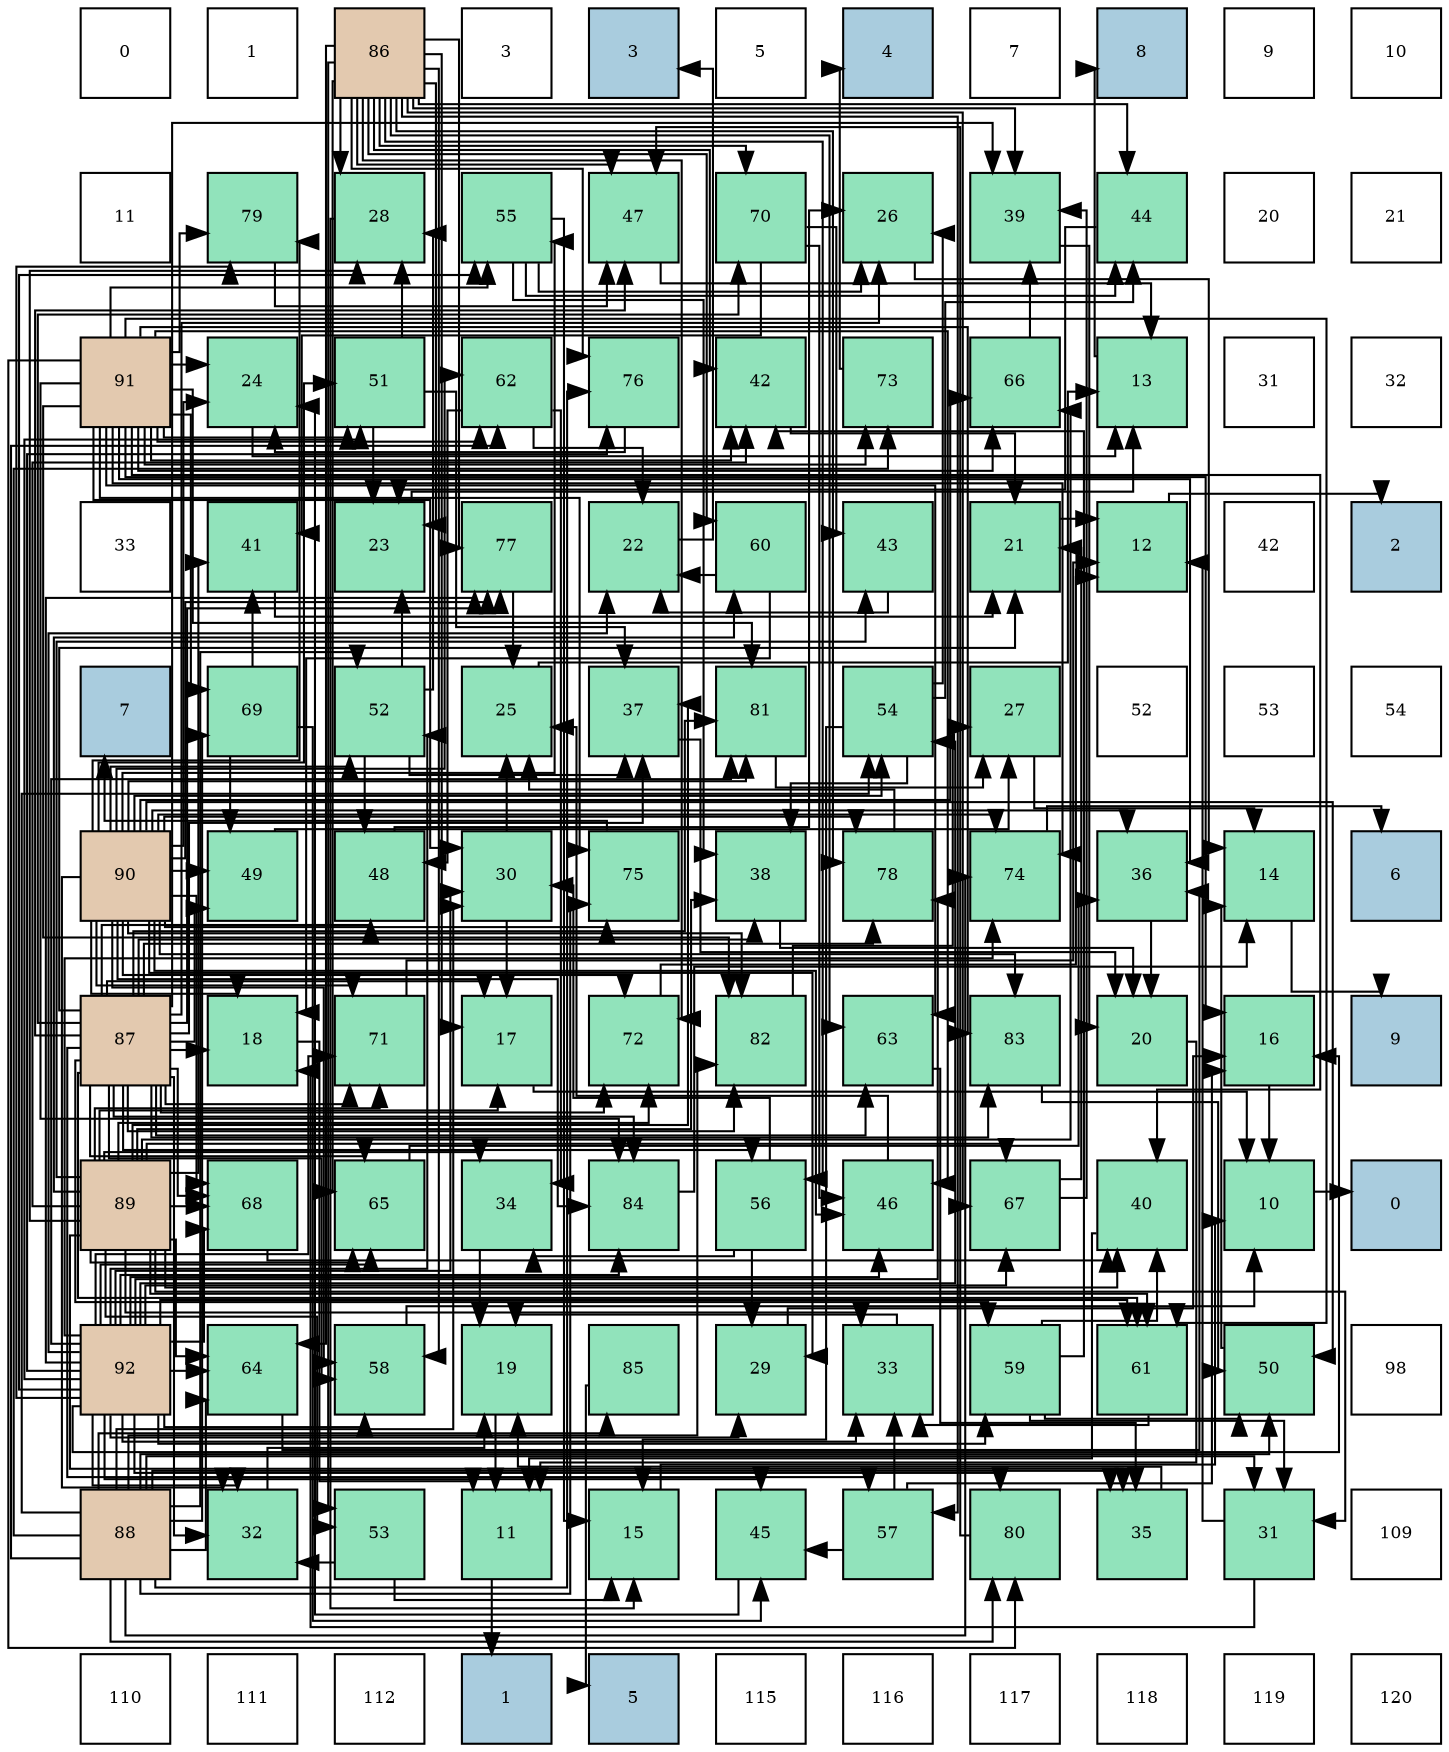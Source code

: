digraph layout{
 rankdir=TB;
 splines=ortho;
 node [style=filled shape=square fixedsize=true width=0.6];
0[label="0", fontsize=8, fillcolor="#ffffff"];
1[label="1", fontsize=8, fillcolor="#ffffff"];
2[label="86", fontsize=8, fillcolor="#e3c9af"];
3[label="3", fontsize=8, fillcolor="#ffffff"];
4[label="3", fontsize=8, fillcolor="#a9ccde"];
5[label="5", fontsize=8, fillcolor="#ffffff"];
6[label="4", fontsize=8, fillcolor="#a9ccde"];
7[label="7", fontsize=8, fillcolor="#ffffff"];
8[label="8", fontsize=8, fillcolor="#a9ccde"];
9[label="9", fontsize=8, fillcolor="#ffffff"];
10[label="10", fontsize=8, fillcolor="#ffffff"];
11[label="11", fontsize=8, fillcolor="#ffffff"];
12[label="79", fontsize=8, fillcolor="#91e3bb"];
13[label="28", fontsize=8, fillcolor="#91e3bb"];
14[label="55", fontsize=8, fillcolor="#91e3bb"];
15[label="47", fontsize=8, fillcolor="#91e3bb"];
16[label="70", fontsize=8, fillcolor="#91e3bb"];
17[label="26", fontsize=8, fillcolor="#91e3bb"];
18[label="39", fontsize=8, fillcolor="#91e3bb"];
19[label="44", fontsize=8, fillcolor="#91e3bb"];
20[label="20", fontsize=8, fillcolor="#ffffff"];
21[label="21", fontsize=8, fillcolor="#ffffff"];
22[label="91", fontsize=8, fillcolor="#e3c9af"];
23[label="24", fontsize=8, fillcolor="#91e3bb"];
24[label="51", fontsize=8, fillcolor="#91e3bb"];
25[label="62", fontsize=8, fillcolor="#91e3bb"];
26[label="76", fontsize=8, fillcolor="#91e3bb"];
27[label="42", fontsize=8, fillcolor="#91e3bb"];
28[label="73", fontsize=8, fillcolor="#91e3bb"];
29[label="66", fontsize=8, fillcolor="#91e3bb"];
30[label="13", fontsize=8, fillcolor="#91e3bb"];
31[label="31", fontsize=8, fillcolor="#ffffff"];
32[label="32", fontsize=8, fillcolor="#ffffff"];
33[label="33", fontsize=8, fillcolor="#ffffff"];
34[label="41", fontsize=8, fillcolor="#91e3bb"];
35[label="23", fontsize=8, fillcolor="#91e3bb"];
36[label="77", fontsize=8, fillcolor="#91e3bb"];
37[label="22", fontsize=8, fillcolor="#91e3bb"];
38[label="60", fontsize=8, fillcolor="#91e3bb"];
39[label="43", fontsize=8, fillcolor="#91e3bb"];
40[label="21", fontsize=8, fillcolor="#91e3bb"];
41[label="12", fontsize=8, fillcolor="#91e3bb"];
42[label="42", fontsize=8, fillcolor="#ffffff"];
43[label="2", fontsize=8, fillcolor="#a9ccde"];
44[label="7", fontsize=8, fillcolor="#a9ccde"];
45[label="69", fontsize=8, fillcolor="#91e3bb"];
46[label="52", fontsize=8, fillcolor="#91e3bb"];
47[label="25", fontsize=8, fillcolor="#91e3bb"];
48[label="37", fontsize=8, fillcolor="#91e3bb"];
49[label="81", fontsize=8, fillcolor="#91e3bb"];
50[label="54", fontsize=8, fillcolor="#91e3bb"];
51[label="27", fontsize=8, fillcolor="#91e3bb"];
52[label="52", fontsize=8, fillcolor="#ffffff"];
53[label="53", fontsize=8, fillcolor="#ffffff"];
54[label="54", fontsize=8, fillcolor="#ffffff"];
55[label="90", fontsize=8, fillcolor="#e3c9af"];
56[label="49", fontsize=8, fillcolor="#91e3bb"];
57[label="48", fontsize=8, fillcolor="#91e3bb"];
58[label="30", fontsize=8, fillcolor="#91e3bb"];
59[label="75", fontsize=8, fillcolor="#91e3bb"];
60[label="38", fontsize=8, fillcolor="#91e3bb"];
61[label="78", fontsize=8, fillcolor="#91e3bb"];
62[label="74", fontsize=8, fillcolor="#91e3bb"];
63[label="36", fontsize=8, fillcolor="#91e3bb"];
64[label="14", fontsize=8, fillcolor="#91e3bb"];
65[label="6", fontsize=8, fillcolor="#a9ccde"];
66[label="87", fontsize=8, fillcolor="#e3c9af"];
67[label="18", fontsize=8, fillcolor="#91e3bb"];
68[label="71", fontsize=8, fillcolor="#91e3bb"];
69[label="17", fontsize=8, fillcolor="#91e3bb"];
70[label="72", fontsize=8, fillcolor="#91e3bb"];
71[label="82", fontsize=8, fillcolor="#91e3bb"];
72[label="63", fontsize=8, fillcolor="#91e3bb"];
73[label="83", fontsize=8, fillcolor="#91e3bb"];
74[label="20", fontsize=8, fillcolor="#91e3bb"];
75[label="16", fontsize=8, fillcolor="#91e3bb"];
76[label="9", fontsize=8, fillcolor="#a9ccde"];
77[label="89", fontsize=8, fillcolor="#e3c9af"];
78[label="68", fontsize=8, fillcolor="#91e3bb"];
79[label="65", fontsize=8, fillcolor="#91e3bb"];
80[label="34", fontsize=8, fillcolor="#91e3bb"];
81[label="84", fontsize=8, fillcolor="#91e3bb"];
82[label="56", fontsize=8, fillcolor="#91e3bb"];
83[label="46", fontsize=8, fillcolor="#91e3bb"];
84[label="67", fontsize=8, fillcolor="#91e3bb"];
85[label="40", fontsize=8, fillcolor="#91e3bb"];
86[label="10", fontsize=8, fillcolor="#91e3bb"];
87[label="0", fontsize=8, fillcolor="#a9ccde"];
88[label="92", fontsize=8, fillcolor="#e3c9af"];
89[label="64", fontsize=8, fillcolor="#91e3bb"];
90[label="58", fontsize=8, fillcolor="#91e3bb"];
91[label="19", fontsize=8, fillcolor="#91e3bb"];
92[label="85", fontsize=8, fillcolor="#91e3bb"];
93[label="29", fontsize=8, fillcolor="#91e3bb"];
94[label="33", fontsize=8, fillcolor="#91e3bb"];
95[label="59", fontsize=8, fillcolor="#91e3bb"];
96[label="61", fontsize=8, fillcolor="#91e3bb"];
97[label="50", fontsize=8, fillcolor="#91e3bb"];
98[label="98", fontsize=8, fillcolor="#ffffff"];
99[label="88", fontsize=8, fillcolor="#e3c9af"];
100[label="32", fontsize=8, fillcolor="#91e3bb"];
101[label="53", fontsize=8, fillcolor="#91e3bb"];
102[label="11", fontsize=8, fillcolor="#91e3bb"];
103[label="15", fontsize=8, fillcolor="#91e3bb"];
104[label="45", fontsize=8, fillcolor="#91e3bb"];
105[label="57", fontsize=8, fillcolor="#91e3bb"];
106[label="80", fontsize=8, fillcolor="#91e3bb"];
107[label="35", fontsize=8, fillcolor="#91e3bb"];
108[label="31", fontsize=8, fillcolor="#91e3bb"];
109[label="109", fontsize=8, fillcolor="#ffffff"];
110[label="110", fontsize=8, fillcolor="#ffffff"];
111[label="111", fontsize=8, fillcolor="#ffffff"];
112[label="112", fontsize=8, fillcolor="#ffffff"];
113[label="1", fontsize=8, fillcolor="#a9ccde"];
114[label="5", fontsize=8, fillcolor="#a9ccde"];
115[label="115", fontsize=8, fillcolor="#ffffff"];
116[label="116", fontsize=8, fillcolor="#ffffff"];
117[label="117", fontsize=8, fillcolor="#ffffff"];
118[label="118", fontsize=8, fillcolor="#ffffff"];
119[label="119", fontsize=8, fillcolor="#ffffff"];
120[label="120", fontsize=8, fillcolor="#ffffff"];
edge [constraint=false, style=vis];86 -> 87;
102 -> 113;
41 -> 43;
30 -> 8;
64 -> 76;
103 -> 86;
75 -> 86;
69 -> 86;
67 -> 102;
91 -> 102;
74 -> 102;
40 -> 41;
37 -> 4;
35 -> 30;
23 -> 30;
47 -> 30;
17 -> 64;
51 -> 64;
13 -> 103;
93 -> 75;
58 -> 69;
58 -> 47;
108 -> 41;
108 -> 67;
100 -> 91;
94 -> 91;
80 -> 91;
107 -> 91;
63 -> 74;
48 -> 74;
60 -> 74;
18 -> 74;
85 -> 102;
34 -> 40;
27 -> 40;
39 -> 37;
19 -> 35;
104 -> 23;
83 -> 47;
15 -> 30;
57 -> 17;
56 -> 51;
97 -> 64;
24 -> 35;
24 -> 13;
24 -> 48;
46 -> 35;
46 -> 13;
46 -> 48;
46 -> 57;
101 -> 103;
101 -> 100;
50 -> 103;
50 -> 17;
50 -> 60;
50 -> 19;
14 -> 103;
14 -> 17;
14 -> 60;
14 -> 19;
82 -> 93;
82 -> 58;
82 -> 80;
105 -> 75;
105 -> 94;
105 -> 104;
90 -> 86;
95 -> 108;
95 -> 85;
95 -> 27;
95 -> 97;
38 -> 67;
38 -> 37;
96 -> 94;
25 -> 37;
25 -> 80;
25 -> 57;
72 -> 107;
89 -> 63;
79 -> 63;
29 -> 18;
84 -> 40;
84 -> 18;
78 -> 85;
45 -> 34;
45 -> 104;
45 -> 56;
16 -> 34;
16 -> 39;
16 -> 83;
68 -> 41;
70 -> 41;
28 -> 6;
62 -> 65;
59 -> 44;
26 -> 23;
36 -> 47;
61 -> 47;
12 -> 15;
106 -> 15;
49 -> 51;
71 -> 51;
73 -> 97;
81 -> 64;
92 -> 114;
2 -> 69;
2 -> 35;
2 -> 13;
2 -> 18;
2 -> 27;
2 -> 19;
2 -> 15;
2 -> 101;
2 -> 82;
2 -> 105;
2 -> 90;
2 -> 38;
2 -> 72;
2 -> 89;
2 -> 79;
2 -> 84;
2 -> 16;
2 -> 70;
2 -> 26;
2 -> 36;
2 -> 61;
66 -> 69;
66 -> 67;
66 -> 40;
66 -> 17;
66 -> 100;
66 -> 48;
66 -> 60;
66 -> 18;
66 -> 15;
66 -> 57;
66 -> 56;
66 -> 82;
66 -> 105;
66 -> 90;
66 -> 95;
66 -> 96;
66 -> 72;
66 -> 79;
66 -> 78;
66 -> 16;
66 -> 68;
66 -> 70;
66 -> 36;
66 -> 61;
66 -> 49;
66 -> 71;
66 -> 73;
66 -> 81;
99 -> 58;
99 -> 108;
99 -> 107;
99 -> 97;
99 -> 46;
99 -> 50;
99 -> 25;
99 -> 89;
99 -> 45;
99 -> 28;
99 -> 62;
99 -> 59;
99 -> 26;
99 -> 106;
99 -> 71;
99 -> 92;
77 -> 69;
77 -> 13;
77 -> 108;
77 -> 94;
77 -> 80;
77 -> 107;
77 -> 48;
77 -> 60;
77 -> 85;
77 -> 34;
77 -> 27;
77 -> 39;
77 -> 101;
77 -> 38;
77 -> 96;
77 -> 89;
77 -> 79;
77 -> 29;
77 -> 84;
77 -> 78;
77 -> 68;
77 -> 70;
55 -> 67;
55 -> 23;
55 -> 93;
55 -> 100;
55 -> 63;
55 -> 83;
55 -> 56;
55 -> 97;
55 -> 24;
55 -> 46;
55 -> 50;
55 -> 14;
55 -> 90;
55 -> 25;
55 -> 29;
55 -> 78;
55 -> 68;
55 -> 70;
55 -> 62;
55 -> 59;
55 -> 36;
55 -> 61;
55 -> 12;
55 -> 49;
55 -> 71;
55 -> 73;
55 -> 81;
22 -> 75;
22 -> 23;
22 -> 58;
22 -> 63;
22 -> 85;
22 -> 27;
22 -> 83;
22 -> 24;
22 -> 14;
22 -> 96;
22 -> 25;
22 -> 72;
22 -> 29;
22 -> 45;
22 -> 28;
22 -> 62;
22 -> 59;
22 -> 12;
22 -> 106;
22 -> 49;
22 -> 71;
22 -> 73;
22 -> 81;
88 -> 75;
88 -> 37;
88 -> 93;
88 -> 58;
88 -> 100;
88 -> 94;
88 -> 104;
88 -> 83;
88 -> 24;
88 -> 46;
88 -> 50;
88 -> 14;
88 -> 90;
88 -> 95;
88 -> 96;
88 -> 89;
88 -> 79;
88 -> 84;
88 -> 78;
88 -> 68;
88 -> 62;
88 -> 26;
88 -> 36;
88 -> 61;
88 -> 12;
88 -> 106;
88 -> 49;
88 -> 81;
edge [constraint=true, style=invis];
0 -> 11 -> 22 -> 33 -> 44 -> 55 -> 66 -> 77 -> 88 -> 99 -> 110;
1 -> 12 -> 23 -> 34 -> 45 -> 56 -> 67 -> 78 -> 89 -> 100 -> 111;
2 -> 13 -> 24 -> 35 -> 46 -> 57 -> 68 -> 79 -> 90 -> 101 -> 112;
3 -> 14 -> 25 -> 36 -> 47 -> 58 -> 69 -> 80 -> 91 -> 102 -> 113;
4 -> 15 -> 26 -> 37 -> 48 -> 59 -> 70 -> 81 -> 92 -> 103 -> 114;
5 -> 16 -> 27 -> 38 -> 49 -> 60 -> 71 -> 82 -> 93 -> 104 -> 115;
6 -> 17 -> 28 -> 39 -> 50 -> 61 -> 72 -> 83 -> 94 -> 105 -> 116;
7 -> 18 -> 29 -> 40 -> 51 -> 62 -> 73 -> 84 -> 95 -> 106 -> 117;
8 -> 19 -> 30 -> 41 -> 52 -> 63 -> 74 -> 85 -> 96 -> 107 -> 118;
9 -> 20 -> 31 -> 42 -> 53 -> 64 -> 75 -> 86 -> 97 -> 108 -> 119;
10 -> 21 -> 32 -> 43 -> 54 -> 65 -> 76 -> 87 -> 98 -> 109 -> 120;
rank = same {0 -> 1 -> 2 -> 3 -> 4 -> 5 -> 6 -> 7 -> 8 -> 9 -> 10};
rank = same {11 -> 12 -> 13 -> 14 -> 15 -> 16 -> 17 -> 18 -> 19 -> 20 -> 21};
rank = same {22 -> 23 -> 24 -> 25 -> 26 -> 27 -> 28 -> 29 -> 30 -> 31 -> 32};
rank = same {33 -> 34 -> 35 -> 36 -> 37 -> 38 -> 39 -> 40 -> 41 -> 42 -> 43};
rank = same {44 -> 45 -> 46 -> 47 -> 48 -> 49 -> 50 -> 51 -> 52 -> 53 -> 54};
rank = same {55 -> 56 -> 57 -> 58 -> 59 -> 60 -> 61 -> 62 -> 63 -> 64 -> 65};
rank = same {66 -> 67 -> 68 -> 69 -> 70 -> 71 -> 72 -> 73 -> 74 -> 75 -> 76};
rank = same {77 -> 78 -> 79 -> 80 -> 81 -> 82 -> 83 -> 84 -> 85 -> 86 -> 87};
rank = same {88 -> 89 -> 90 -> 91 -> 92 -> 93 -> 94 -> 95 -> 96 -> 97 -> 98};
rank = same {99 -> 100 -> 101 -> 102 -> 103 -> 104 -> 105 -> 106 -> 107 -> 108 -> 109};
rank = same {110 -> 111 -> 112 -> 113 -> 114 -> 115 -> 116 -> 117 -> 118 -> 119 -> 120};
}